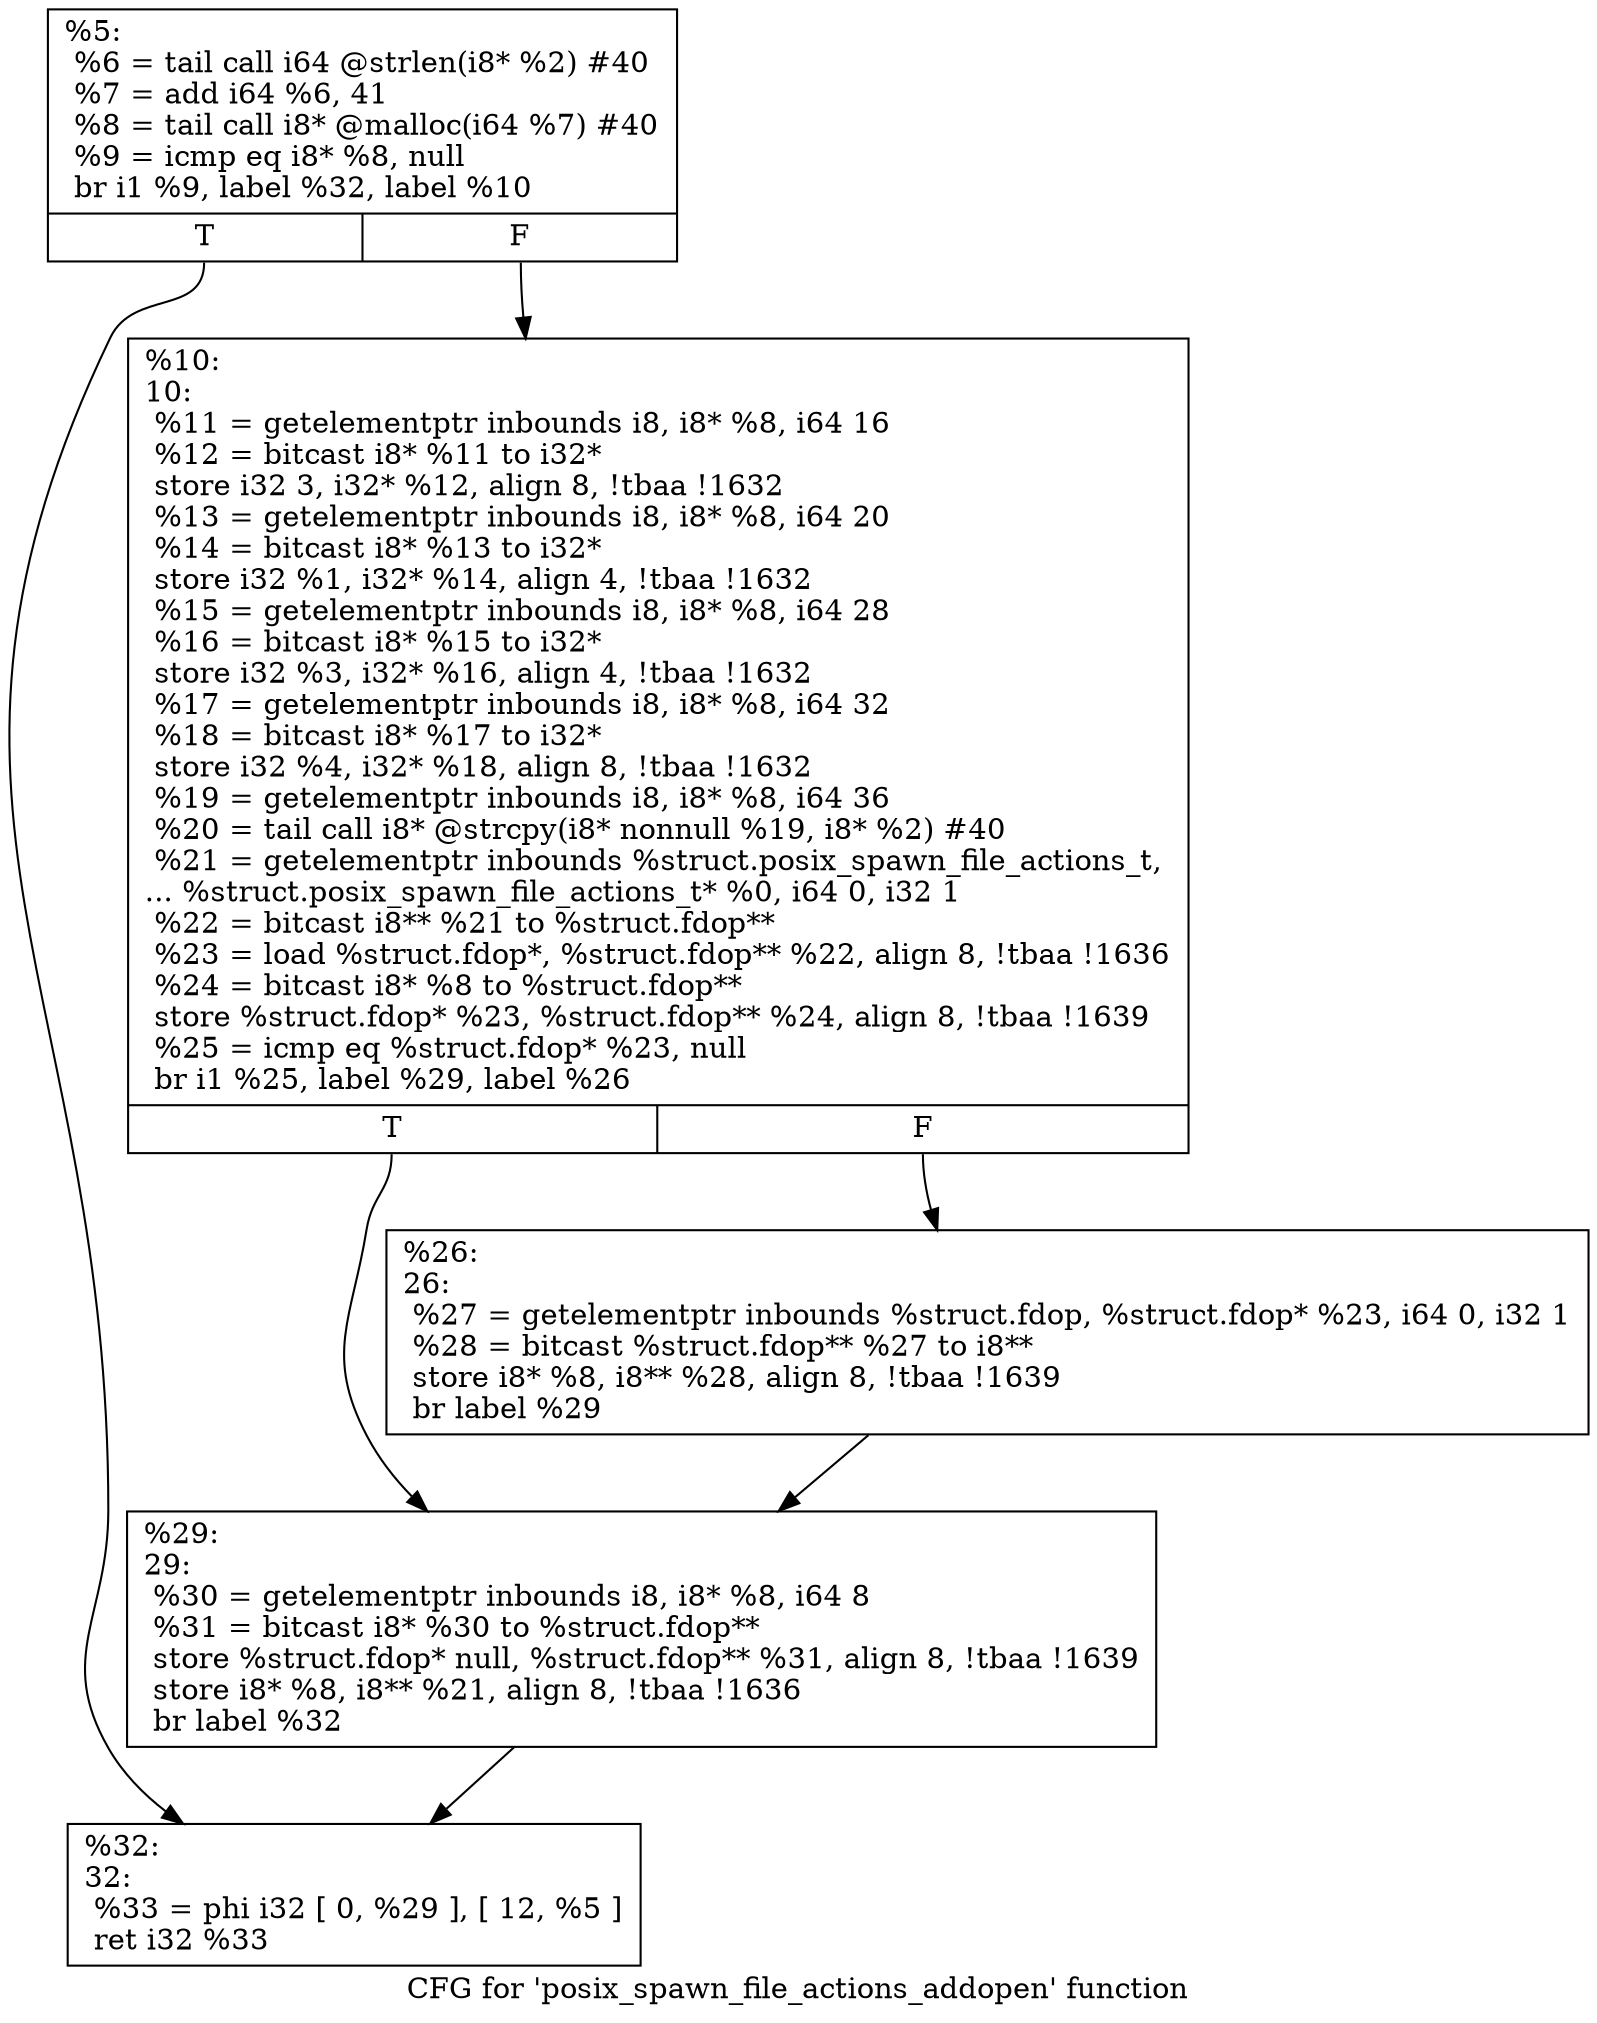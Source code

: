 digraph "CFG for 'posix_spawn_file_actions_addopen' function" {
	label="CFG for 'posix_spawn_file_actions_addopen' function";

	Node0x1abb600 [shape=record,label="{%5:\l  %6 = tail call i64 @strlen(i8* %2) #40\l  %7 = add i64 %6, 41\l  %8 = tail call i8* @malloc(i64 %7) #40\l  %9 = icmp eq i8* %8, null\l  br i1 %9, label %32, label %10\l|{<s0>T|<s1>F}}"];
	Node0x1abb600:s0 -> Node0x1abb940;
	Node0x1abb600:s1 -> Node0x1abb850;
	Node0x1abb850 [shape=record,label="{%10:\l10:                                               \l  %11 = getelementptr inbounds i8, i8* %8, i64 16\l  %12 = bitcast i8* %11 to i32*\l  store i32 3, i32* %12, align 8, !tbaa !1632\l  %13 = getelementptr inbounds i8, i8* %8, i64 20\l  %14 = bitcast i8* %13 to i32*\l  store i32 %1, i32* %14, align 4, !tbaa !1632\l  %15 = getelementptr inbounds i8, i8* %8, i64 28\l  %16 = bitcast i8* %15 to i32*\l  store i32 %3, i32* %16, align 4, !tbaa !1632\l  %17 = getelementptr inbounds i8, i8* %8, i64 32\l  %18 = bitcast i8* %17 to i32*\l  store i32 %4, i32* %18, align 8, !tbaa !1632\l  %19 = getelementptr inbounds i8, i8* %8, i64 36\l  %20 = tail call i8* @strcpy(i8* nonnull %19, i8* %2) #40\l  %21 = getelementptr inbounds %struct.posix_spawn_file_actions_t,\l... %struct.posix_spawn_file_actions_t* %0, i64 0, i32 1\l  %22 = bitcast i8** %21 to %struct.fdop**\l  %23 = load %struct.fdop*, %struct.fdop** %22, align 8, !tbaa !1636\l  %24 = bitcast i8* %8 to %struct.fdop**\l  store %struct.fdop* %23, %struct.fdop** %24, align 8, !tbaa !1639\l  %25 = icmp eq %struct.fdop* %23, null\l  br i1 %25, label %29, label %26\l|{<s0>T|<s1>F}}"];
	Node0x1abb850:s0 -> Node0x1abb8f0;
	Node0x1abb850:s1 -> Node0x1abb8a0;
	Node0x1abb8a0 [shape=record,label="{%26:\l26:                                               \l  %27 = getelementptr inbounds %struct.fdop, %struct.fdop* %23, i64 0, i32 1\l  %28 = bitcast %struct.fdop** %27 to i8**\l  store i8* %8, i8** %28, align 8, !tbaa !1639\l  br label %29\l}"];
	Node0x1abb8a0 -> Node0x1abb8f0;
	Node0x1abb8f0 [shape=record,label="{%29:\l29:                                               \l  %30 = getelementptr inbounds i8, i8* %8, i64 8\l  %31 = bitcast i8* %30 to %struct.fdop**\l  store %struct.fdop* null, %struct.fdop** %31, align 8, !tbaa !1639\l  store i8* %8, i8** %21, align 8, !tbaa !1636\l  br label %32\l}"];
	Node0x1abb8f0 -> Node0x1abb940;
	Node0x1abb940 [shape=record,label="{%32:\l32:                                               \l  %33 = phi i32 [ 0, %29 ], [ 12, %5 ]\l  ret i32 %33\l}"];
}
